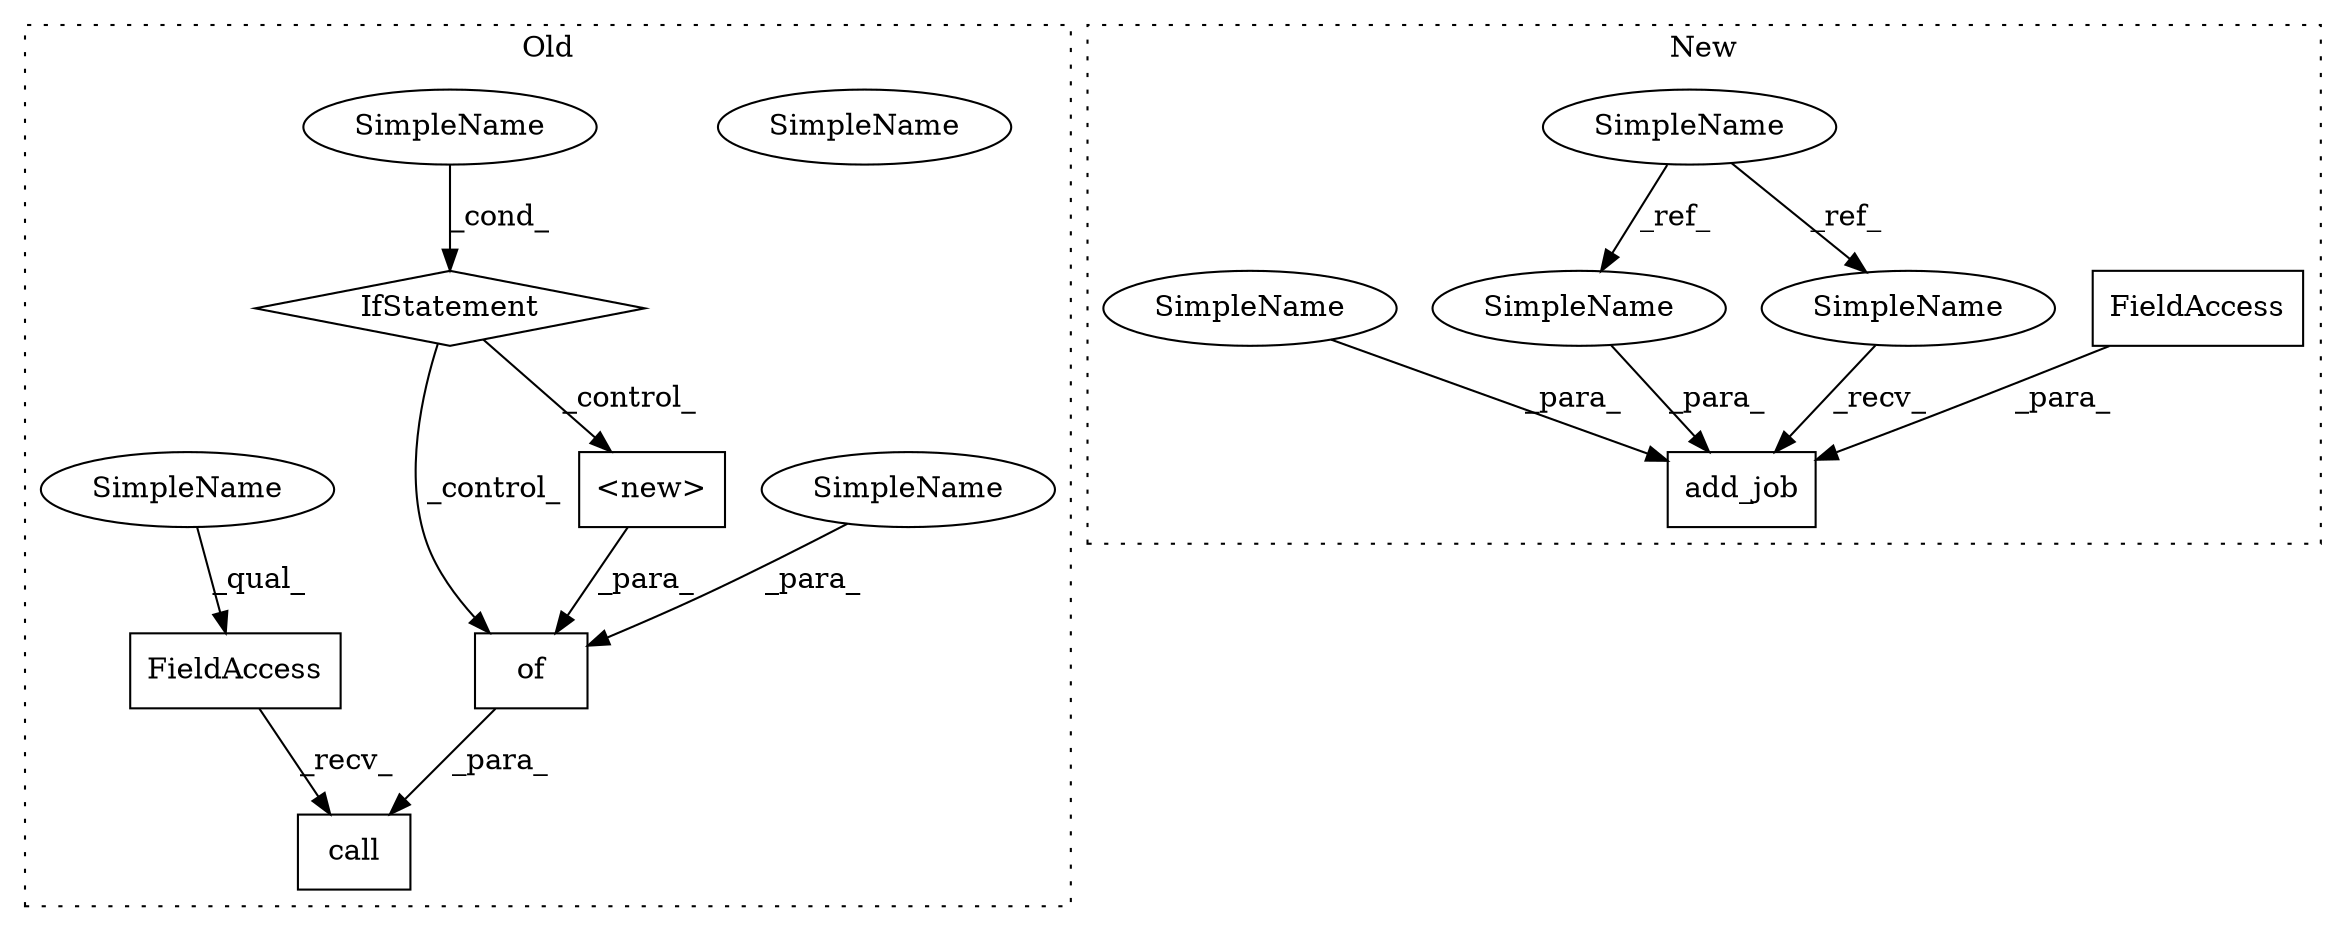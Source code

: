 digraph G {
subgraph cluster0 {
1 [label="of" a="32" s="1974,2007" l="3,1" shape="box"];
3 [label="call" a="32" s="2036,2071" l="5,1" shape="box"];
4 [label="SimpleName" a="42" s="1958" l="9" shape="ellipse"];
5 [label="IfStatement" a="25" s="1967" l="3" shape="diamond"];
7 [label="FieldAccess" a="22" s="2022" l="13" shape="box"];
9 [label="<new>" a="14" s="1977" l="20" shape="box"];
10 [label="SimpleName" a="42" s="1998" l="9" shape="ellipse"];
11 [label="SimpleName" a="42" s="1958" l="9" shape="ellipse"];
14 [label="SimpleName" a="42" s="2022" l="4" shape="ellipse"];
label = "Old";
style="dotted";
}
subgraph cluster1 {
2 [label="add_job" a="32" s="2521,2560" l="8,1" shape="box"];
6 [label="FieldAccess" a="22" s="2529" l="16" shape="box"];
8 [label="SimpleName" a="42" s="2506" l="4" shape="ellipse"];
12 [label="SimpleName" a="42" s="2546" l="4" shape="ellipse"];
13 [label="SimpleName" a="42" s="2516" l="4" shape="ellipse"];
15 [label="SimpleName" a="42" s="2551" l="9" shape="ellipse"];
label = "New";
style="dotted";
}
1 -> 3 [label="_para_"];
5 -> 1 [label="_control_"];
5 -> 9 [label="_control_"];
6 -> 2 [label="_para_"];
7 -> 3 [label="_recv_"];
8 -> 12 [label="_ref_"];
8 -> 13 [label="_ref_"];
9 -> 1 [label="_para_"];
10 -> 1 [label="_para_"];
11 -> 5 [label="_cond_"];
12 -> 2 [label="_para_"];
13 -> 2 [label="_recv_"];
14 -> 7 [label="_qual_"];
15 -> 2 [label="_para_"];
}
